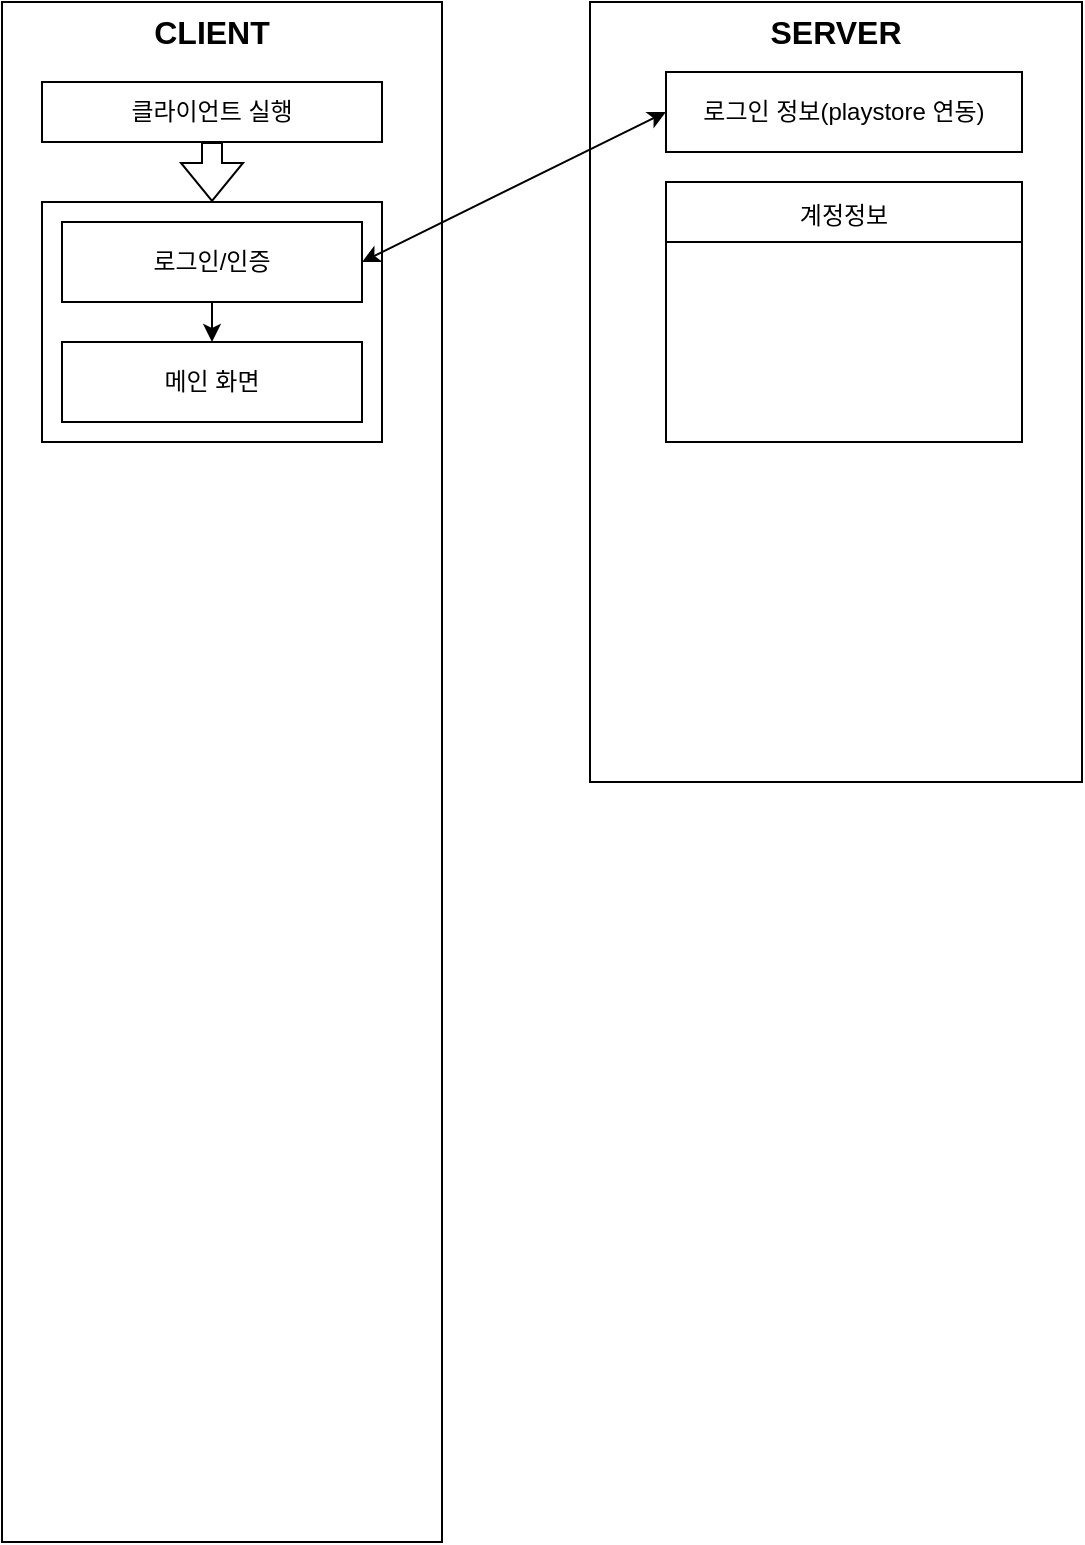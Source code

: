 <mxfile version="20.3.0" type="github">
  <diagram id="tjN3QQq6Q8g_qiqY7rnq" name="페이지-1">
    <mxGraphModel dx="1422" dy="754" grid="1" gridSize="10" guides="1" tooltips="1" connect="1" arrows="1" fold="1" page="1" pageScale="1" pageWidth="827" pageHeight="1169" math="0" shadow="0">
      <root>
        <mxCell id="0" />
        <mxCell id="1" parent="0" />
        <mxCell id="QsycQZTnYFEkXIrDFksW-12" value="" style="rounded=0;whiteSpace=wrap;html=1;" vertex="1" parent="1">
          <mxGeometry width="220" height="770" as="geometry" />
        </mxCell>
        <mxCell id="QsycQZTnYFEkXIrDFksW-2" value="클라이언트 실행" style="rounded=0;whiteSpace=wrap;html=1;" vertex="1" parent="1">
          <mxGeometry x="20" y="40" width="170" height="30" as="geometry" />
        </mxCell>
        <mxCell id="QsycQZTnYFEkXIrDFksW-4" value="" style="shape=flexArrow;endArrow=classic;html=1;rounded=0;exitX=0.5;exitY=1;exitDx=0;exitDy=0;" edge="1" parent="1" source="QsycQZTnYFEkXIrDFksW-2">
          <mxGeometry width="50" height="50" relative="1" as="geometry">
            <mxPoint x="390" y="190" as="sourcePoint" />
            <mxPoint x="105" y="100" as="targetPoint" />
          </mxGeometry>
        </mxCell>
        <mxCell id="QsycQZTnYFEkXIrDFksW-5" value="" style="rounded=0;whiteSpace=wrap;html=1;" vertex="1" parent="1">
          <mxGeometry x="20" y="100" width="170" height="120" as="geometry" />
        </mxCell>
        <mxCell id="QsycQZTnYFEkXIrDFksW-6" value="로그인/인증" style="rounded=0;whiteSpace=wrap;html=1;" vertex="1" parent="1">
          <mxGeometry x="30" y="110" width="150" height="40" as="geometry" />
        </mxCell>
        <mxCell id="QsycQZTnYFEkXIrDFksW-7" value="메인 화면" style="rounded=0;whiteSpace=wrap;html=1;" vertex="1" parent="1">
          <mxGeometry x="30" y="170" width="150" height="40" as="geometry" />
        </mxCell>
        <mxCell id="QsycQZTnYFEkXIrDFksW-8" value="" style="endArrow=classic;html=1;rounded=0;exitX=0.5;exitY=1;exitDx=0;exitDy=0;entryX=0.5;entryY=0;entryDx=0;entryDy=0;" edge="1" parent="1" source="QsycQZTnYFEkXIrDFksW-6" target="QsycQZTnYFEkXIrDFksW-7">
          <mxGeometry width="50" height="50" relative="1" as="geometry">
            <mxPoint x="390" y="190" as="sourcePoint" />
            <mxPoint x="440" y="140" as="targetPoint" />
          </mxGeometry>
        </mxCell>
        <mxCell id="QsycQZTnYFEkXIrDFksW-13" value="&lt;b&gt;&lt;font style=&quot;font-size: 16px;&quot;&gt;CLIENT&lt;/font&gt;&lt;/b&gt;" style="text;html=1;strokeColor=none;fillColor=none;align=center;verticalAlign=middle;whiteSpace=wrap;rounded=0;" vertex="1" parent="1">
          <mxGeometry x="40" width="130" height="30" as="geometry" />
        </mxCell>
        <mxCell id="QsycQZTnYFEkXIrDFksW-14" value="" style="rounded=0;whiteSpace=wrap;html=1;fontSize=16;" vertex="1" parent="1">
          <mxGeometry x="294" width="246" height="390" as="geometry" />
        </mxCell>
        <mxCell id="QsycQZTnYFEkXIrDFksW-15" value="&lt;b&gt;SERVER&lt;/b&gt;" style="text;html=1;strokeColor=none;fillColor=none;align=center;verticalAlign=middle;whiteSpace=wrap;rounded=0;fontSize=16;" vertex="1" parent="1">
          <mxGeometry x="357" width="120" height="30" as="geometry" />
        </mxCell>
        <mxCell id="QsycQZTnYFEkXIrDFksW-16" value="로그인 정보(playstore 연동)" style="rounded=0;whiteSpace=wrap;html=1;" vertex="1" parent="1">
          <mxGeometry x="332" y="35" width="178" height="40" as="geometry" />
        </mxCell>
        <mxCell id="QsycQZTnYFEkXIrDFksW-18" value="" style="endArrow=classic;startArrow=classic;html=1;rounded=0;fontSize=16;exitX=1;exitY=0.5;exitDx=0;exitDy=0;entryX=0;entryY=0.5;entryDx=0;entryDy=0;" edge="1" parent="1" source="QsycQZTnYFEkXIrDFksW-6" target="QsycQZTnYFEkXIrDFksW-16">
          <mxGeometry width="50" height="50" relative="1" as="geometry">
            <mxPoint x="230" y="150" as="sourcePoint" />
            <mxPoint x="280" y="100" as="targetPoint" />
          </mxGeometry>
        </mxCell>
        <mxCell id="QsycQZTnYFEkXIrDFksW-20" value="" style="rounded=0;whiteSpace=wrap;html=1;" vertex="1" parent="1">
          <mxGeometry x="332" y="90" width="178" height="130" as="geometry" />
        </mxCell>
        <mxCell id="QsycQZTnYFEkXIrDFksW-21" value="&lt;font style=&quot;font-size: 12px;&quot;&gt;계정정보&lt;/font&gt;" style="rounded=0;whiteSpace=wrap;html=1;fontSize=16;" vertex="1" parent="1">
          <mxGeometry x="332" y="90" width="178" height="30" as="geometry" />
        </mxCell>
      </root>
    </mxGraphModel>
  </diagram>
</mxfile>
